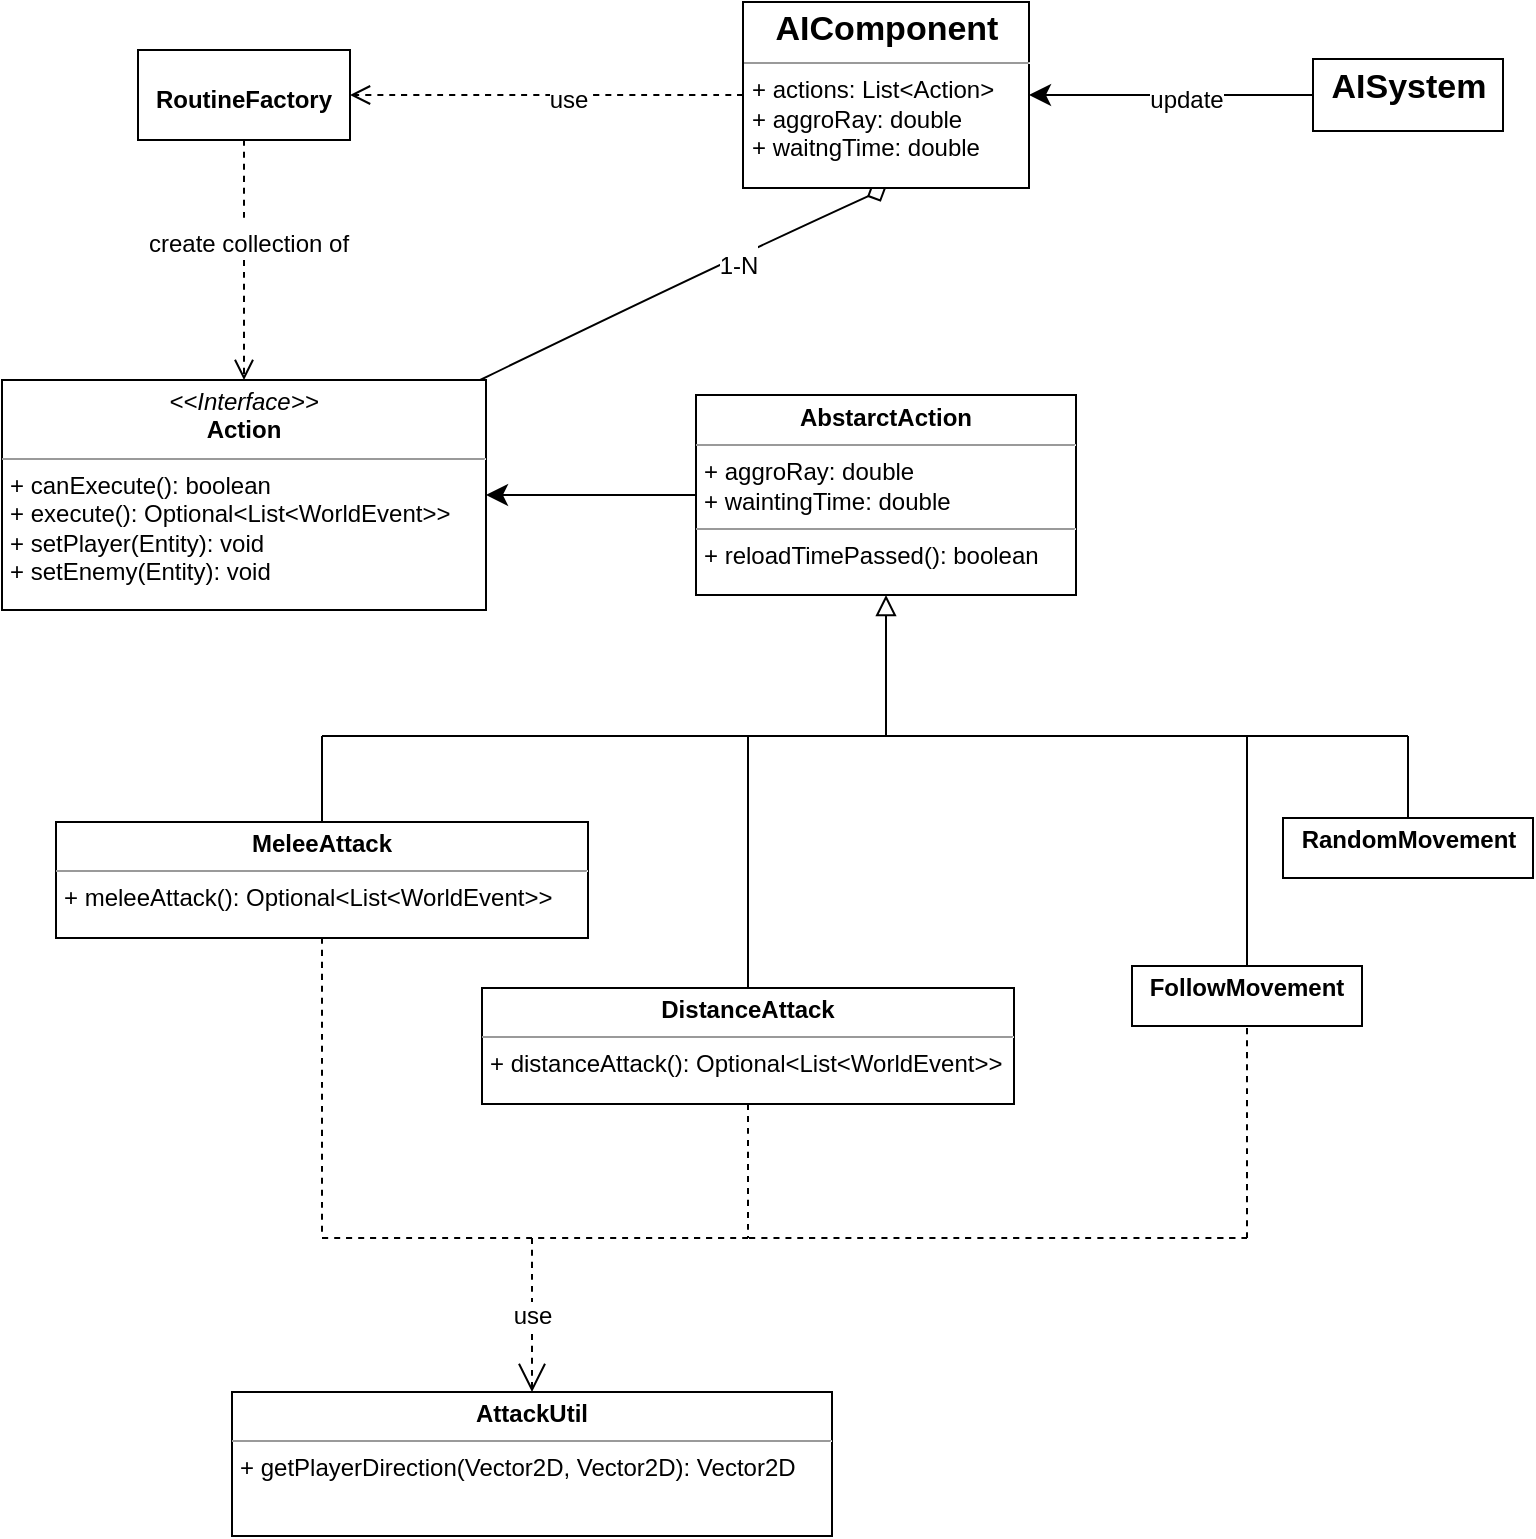 <mxfile version="21.3.7" type="device">
  <diagram name="Pagina-1" id="3BKUAXqAZDLXHMni7vzD">
    <mxGraphModel dx="1826" dy="2058" grid="0" gridSize="10" guides="1" tooltips="1" connect="1" arrows="1" fold="1" page="0" pageScale="1" pageWidth="827" pageHeight="1169" math="0" shadow="0">
      <root>
        <mxCell id="0" />
        <mxCell id="1" parent="0" />
        <mxCell id="NkVyf-gQofDj3GIR85Gt-99" style="edgeStyle=none;curved=1;rounded=0;orthogonalLoop=1;jettySize=auto;html=1;entryX=0.5;entryY=1;entryDx=0;entryDy=0;fontSize=12;startSize=8;endSize=8;endArrow=diamond;endFill=0;" edge="1" parent="1" source="NkVyf-gQofDj3GIR85Gt-13" target="NkVyf-gQofDj3GIR85Gt-92">
          <mxGeometry relative="1" as="geometry">
            <Array as="points">
              <mxPoint x="-93" y="-721" />
            </Array>
          </mxGeometry>
        </mxCell>
        <mxCell id="NkVyf-gQofDj3GIR85Gt-100" value="&lt;font style=&quot;font-size: 12px;&quot;&gt;1-N&lt;/font&gt;" style="edgeLabel;html=1;align=center;verticalAlign=middle;resizable=0;points=[];fontSize=16;" vertex="1" connectable="0" parent="NkVyf-gQofDj3GIR85Gt-99">
          <mxGeometry x="0.259" y="-2" relative="1" as="geometry">
            <mxPoint as="offset" />
          </mxGeometry>
        </mxCell>
        <mxCell id="NkVyf-gQofDj3GIR85Gt-13" value="&lt;p style=&quot;margin:0px;margin-top:4px;text-align:center;&quot;&gt;&lt;i&gt;&amp;lt;&amp;lt;Interface&amp;gt;&amp;gt;&lt;/i&gt;&lt;br&gt;&lt;b&gt;Action&lt;/b&gt;&lt;/p&gt;&lt;hr size=&quot;1&quot;&gt;&lt;p style=&quot;margin:0px;margin-left:4px;&quot;&gt;+ canExecute(): boolean&lt;br&gt;+ execute():&amp;nbsp;Optional&amp;lt;List&amp;lt;WorldEvent&amp;gt;&amp;gt;&lt;br&gt;&lt;/p&gt;&lt;p style=&quot;margin:0px;margin-left:4px;&quot;&gt;+ setPlayer(Entity): void&lt;/p&gt;&lt;p style=&quot;margin:0px;margin-left:4px;&quot;&gt;+ setEnemy(Entity): void&lt;/p&gt;" style="verticalAlign=top;align=left;overflow=fill;fontSize=12;fontFamily=Helvetica;html=1;whiteSpace=wrap;rounded=0;" vertex="1" parent="1">
          <mxGeometry x="-443" y="-667" width="242" height="115" as="geometry" />
        </mxCell>
        <mxCell id="NkVyf-gQofDj3GIR85Gt-19" style="edgeStyle=none;curved=1;rounded=0;orthogonalLoop=1;jettySize=auto;html=1;fontSize=12;startSize=8;endSize=8;entryX=1;entryY=0.5;entryDx=0;entryDy=0;" edge="1" parent="1" source="NkVyf-gQofDj3GIR85Gt-18" target="NkVyf-gQofDj3GIR85Gt-13">
          <mxGeometry relative="1" as="geometry">
            <mxPoint x="-190" y="-607" as="targetPoint" />
          </mxGeometry>
        </mxCell>
        <mxCell id="NkVyf-gQofDj3GIR85Gt-18" value="&lt;p style=&quot;margin:0px;margin-top:4px;text-align:center;&quot;&gt;&lt;b&gt;AbstarctAction&lt;/b&gt;&lt;/p&gt;&lt;hr size=&quot;1&quot;&gt;&lt;p style=&quot;margin:0px;margin-left:4px;&quot;&gt;+ aggroRay: double&lt;br&gt;+ waintingTime: double&lt;br&gt;&lt;/p&gt;&lt;hr size=&quot;1&quot;&gt;&lt;p style=&quot;margin:0px;margin-left:4px;&quot;&gt;+ reloadTimePassed(): boolean&lt;/p&gt;" style="verticalAlign=top;align=left;overflow=fill;fontSize=12;fontFamily=Helvetica;html=1;whiteSpace=wrap;" vertex="1" parent="1">
          <mxGeometry x="-96" y="-659.5" width="190" height="100" as="geometry" />
        </mxCell>
        <mxCell id="NkVyf-gQofDj3GIR85Gt-51" style="edgeStyle=none;curved=1;rounded=0;orthogonalLoop=1;jettySize=auto;html=1;entryX=0.7;entryY=1.05;entryDx=0;entryDy=0;entryPerimeter=0;fontSize=12;startSize=8;endSize=8;endArrow=none;endFill=0;" edge="1" parent="1" source="NkVyf-gQofDj3GIR85Gt-20" target="NkVyf-gQofDj3GIR85Gt-33">
          <mxGeometry relative="1" as="geometry" />
        </mxCell>
        <mxCell id="NkVyf-gQofDj3GIR85Gt-20" value="&lt;p style=&quot;margin:0px;margin-top:4px;text-align:center;&quot;&gt;&lt;b&gt;MeleeAttack&lt;/b&gt;&lt;/p&gt;&lt;hr size=&quot;1&quot;&gt;&lt;p style=&quot;margin:0px;margin-left:4px;&quot;&gt;+ meleeAttack():&amp;nbsp;Optional&amp;lt;List&amp;lt;WorldEvent&amp;gt;&amp;gt;&lt;/p&gt;" style="verticalAlign=top;align=left;overflow=fill;fontSize=12;fontFamily=Helvetica;html=1;whiteSpace=wrap;" vertex="1" parent="1">
          <mxGeometry x="-416" y="-446" width="266" height="58" as="geometry" />
        </mxCell>
        <mxCell id="NkVyf-gQofDj3GIR85Gt-40" style="edgeStyle=none;curved=1;rounded=0;orthogonalLoop=1;jettySize=auto;html=1;entryX=0.65;entryY=0.95;entryDx=0;entryDy=0;entryPerimeter=0;fontSize=12;startSize=8;endSize=8;endArrow=none;endFill=0;" edge="1" parent="1" source="NkVyf-gQofDj3GIR85Gt-21" target="NkVyf-gQofDj3GIR85Gt-37">
          <mxGeometry relative="1" as="geometry" />
        </mxCell>
        <mxCell id="NkVyf-gQofDj3GIR85Gt-21" value="&lt;p style=&quot;margin:0px;margin-top:4px;text-align:center;&quot;&gt;&lt;b&gt;RandomMovement&lt;/b&gt;&lt;/p&gt;" style="verticalAlign=top;align=left;overflow=fill;fontSize=12;fontFamily=Helvetica;html=1;whiteSpace=wrap;" vertex="1" parent="1">
          <mxGeometry x="197.5" y="-448" width="125" height="30" as="geometry" />
        </mxCell>
        <mxCell id="NkVyf-gQofDj3GIR85Gt-50" style="edgeStyle=none;curved=1;rounded=0;orthogonalLoop=1;jettySize=auto;html=1;entryX=0.8;entryY=0.6;entryDx=0;entryDy=0;entryPerimeter=0;fontSize=12;startSize=8;endSize=8;endArrow=none;endFill=0;" edge="1" parent="1" source="NkVyf-gQofDj3GIR85Gt-22" target="NkVyf-gQofDj3GIR85Gt-34">
          <mxGeometry relative="1" as="geometry" />
        </mxCell>
        <mxCell id="NkVyf-gQofDj3GIR85Gt-22" value="&lt;p style=&quot;margin:0px;margin-top:4px;text-align:center;&quot;&gt;&lt;b&gt;DistanceAttack&lt;/b&gt;&lt;/p&gt;&lt;hr size=&quot;1&quot;&gt;&lt;p style=&quot;margin:0px;margin-left:4px;&quot;&gt;+ distanceAttack():&amp;nbsp;Optional&amp;lt;List&amp;lt;WorldEvent&amp;gt;&amp;gt;&lt;/p&gt;" style="verticalAlign=top;align=left;overflow=fill;fontSize=12;fontFamily=Helvetica;html=1;whiteSpace=wrap;" vertex="1" parent="1">
          <mxGeometry x="-203" y="-363" width="266" height="58" as="geometry" />
        </mxCell>
        <mxCell id="NkVyf-gQofDj3GIR85Gt-49" style="edgeStyle=none;curved=1;rounded=0;orthogonalLoop=1;jettySize=auto;html=1;entryX=0.625;entryY=0.95;entryDx=0;entryDy=0;entryPerimeter=0;fontSize=12;startSize=8;endSize=8;endArrow=none;endFill=0;" edge="1" parent="1" source="NkVyf-gQofDj3GIR85Gt-24">
          <mxGeometry relative="1" as="geometry">
            <mxPoint x="179.5" y="-489" as="targetPoint" />
          </mxGeometry>
        </mxCell>
        <mxCell id="NkVyf-gQofDj3GIR85Gt-24" value="&lt;p style=&quot;margin:0px;margin-top:4px;text-align:center;&quot;&gt;&lt;b&gt;FollowMovement&lt;/b&gt;&lt;/p&gt;" style="verticalAlign=top;align=left;overflow=fill;fontSize=12;fontFamily=Helvetica;html=1;whiteSpace=wrap;" vertex="1" parent="1">
          <mxGeometry x="122" y="-374" width="115" height="30" as="geometry" />
        </mxCell>
        <mxCell id="NkVyf-gQofDj3GIR85Gt-52" style="edgeStyle=none;curved=1;rounded=0;orthogonalLoop=1;jettySize=auto;html=1;fontSize=12;startSize=8;endSize=8;endArrow=none;endFill=0;" edge="1" parent="1" source="NkVyf-gQofDj3GIR85Gt-33" target="NkVyf-gQofDj3GIR85Gt-34">
          <mxGeometry relative="1" as="geometry" />
        </mxCell>
        <mxCell id="NkVyf-gQofDj3GIR85Gt-33" value="" style="shape=waypoint;sketch=0;size=6;pointerEvents=1;points=[];fillColor=none;resizable=0;rotatable=0;perimeter=centerPerimeter;snapToPoint=1;fontSize=16;strokeColor=none;" vertex="1" parent="1">
          <mxGeometry x="-293" y="-499" width="20" height="20" as="geometry" />
        </mxCell>
        <mxCell id="NkVyf-gQofDj3GIR85Gt-53" style="edgeStyle=none;curved=1;rounded=0;orthogonalLoop=1;jettySize=auto;html=1;entryX=0.3;entryY=0.5;entryDx=0;entryDy=0;entryPerimeter=0;fontSize=12;startSize=8;endSize=8;endArrow=none;endFill=0;" edge="1" parent="1" source="NkVyf-gQofDj3GIR85Gt-34" target="NkVyf-gQofDj3GIR85Gt-43">
          <mxGeometry relative="1" as="geometry" />
        </mxCell>
        <mxCell id="NkVyf-gQofDj3GIR85Gt-34" value="" style="shape=waypoint;sketch=0;size=6;pointerEvents=1;points=[];fillColor=none;resizable=0;rotatable=0;perimeter=centerPerimeter;snapToPoint=1;fontSize=16;strokeColor=none;" vertex="1" parent="1">
          <mxGeometry x="-80" y="-499" width="20" height="20" as="geometry" />
        </mxCell>
        <mxCell id="NkVyf-gQofDj3GIR85Gt-59" style="edgeStyle=none;curved=1;rounded=0;orthogonalLoop=1;jettySize=auto;html=1;fontSize=12;startSize=8;endSize=8;endArrow=none;endFill=0;" edge="1" parent="1" source="NkVyf-gQofDj3GIR85Gt-35" target="NkVyf-gQofDj3GIR85Gt-37">
          <mxGeometry relative="1" as="geometry" />
        </mxCell>
        <mxCell id="NkVyf-gQofDj3GIR85Gt-35" value="" style="shape=waypoint;sketch=0;size=6;pointerEvents=1;points=[];fillColor=none;resizable=0;rotatable=0;perimeter=centerPerimeter;snapToPoint=1;fontSize=16;strokeColor=none;" vertex="1" parent="1">
          <mxGeometry x="169.5" y="-499" width="20" height="20" as="geometry" />
        </mxCell>
        <mxCell id="NkVyf-gQofDj3GIR85Gt-37" value="" style="shape=waypoint;sketch=0;size=6;pointerEvents=1;points=[];fillColor=none;resizable=0;rotatable=0;perimeter=centerPerimeter;snapToPoint=1;fontSize=16;strokeColor=none;" vertex="1" parent="1">
          <mxGeometry x="250" y="-499" width="20" height="20" as="geometry" />
        </mxCell>
        <mxCell id="NkVyf-gQofDj3GIR85Gt-55" style="edgeStyle=none;curved=1;rounded=0;orthogonalLoop=1;jettySize=auto;html=1;fontSize=12;startSize=8;endSize=8;entryX=0.5;entryY=1;entryDx=0;entryDy=0;endArrow=block;endFill=0;" edge="1" parent="1" source="NkVyf-gQofDj3GIR85Gt-43" target="NkVyf-gQofDj3GIR85Gt-18">
          <mxGeometry relative="1" as="geometry">
            <mxPoint x="17" y="-547" as="targetPoint" />
          </mxGeometry>
        </mxCell>
        <mxCell id="NkVyf-gQofDj3GIR85Gt-43" value="" style="shape=waypoint;sketch=0;size=6;pointerEvents=1;points=[];fillColor=none;resizable=0;rotatable=0;perimeter=centerPerimeter;snapToPoint=1;fontSize=16;strokeColor=none;" vertex="1" parent="1">
          <mxGeometry x="-11" y="-499" width="20" height="20" as="geometry" />
        </mxCell>
        <mxCell id="NkVyf-gQofDj3GIR85Gt-46" style="edgeStyle=none;curved=1;rounded=0;orthogonalLoop=1;jettySize=auto;html=1;fontSize=12;startSize=8;endSize=8;endArrow=none;endFill=0;" edge="1" parent="1" target="NkVyf-gQofDj3GIR85Gt-43">
          <mxGeometry relative="1" as="geometry">
            <mxPoint x="180" y="-489" as="sourcePoint" />
            <mxPoint x="75" y="-475" as="targetPoint" />
          </mxGeometry>
        </mxCell>
        <mxCell id="NkVyf-gQofDj3GIR85Gt-67" value="&lt;p style=&quot;margin:0px;margin-top:4px;text-align:center;&quot;&gt;&lt;b&gt;AttackUtil&lt;/b&gt;&lt;/p&gt;&lt;hr size=&quot;1&quot;&gt;&lt;p style=&quot;margin:0px;margin-left:4px;&quot;&gt;+ getPlayerDirection(Vector2D, Vector2D):&amp;nbsp;Vector2D&lt;/p&gt;&lt;p style=&quot;margin:0px;margin-left:4px;&quot;&gt;&lt;br&gt;&lt;/p&gt;" style="verticalAlign=top;align=left;overflow=fill;fontSize=12;fontFamily=Helvetica;html=1;whiteSpace=wrap;" vertex="1" parent="1">
          <mxGeometry x="-328" y="-161" width="300" height="72" as="geometry" />
        </mxCell>
        <mxCell id="NkVyf-gQofDj3GIR85Gt-73" value="use" style="endArrow=open;endSize=12;dashed=1;html=1;rounded=0;fontSize=12;curved=1;entryX=0.5;entryY=0;entryDx=0;entryDy=0;exitX=0.5;exitY=0.75;exitDx=0;exitDy=0;exitPerimeter=0;" edge="1" parent="1" source="NkVyf-gQofDj3GIR85Gt-74" target="NkVyf-gQofDj3GIR85Gt-67">
          <mxGeometry width="160" relative="1" as="geometry">
            <mxPoint x="-127" y="-214" as="sourcePoint" />
            <mxPoint x="-141" y="-207" as="targetPoint" />
          </mxGeometry>
        </mxCell>
        <mxCell id="NkVyf-gQofDj3GIR85Gt-74" value="" style="shape=waypoint;sketch=0;size=6;pointerEvents=1;points=[];fillColor=none;resizable=0;rotatable=0;perimeter=centerPerimeter;snapToPoint=1;fontSize=16;strokeColor=none;" vertex="1" parent="1">
          <mxGeometry x="-188" y="-248" width="20" height="20" as="geometry" />
        </mxCell>
        <mxCell id="NkVyf-gQofDj3GIR85Gt-76" value="" style="shape=waypoint;sketch=0;size=6;pointerEvents=1;points=[];fillColor=none;resizable=0;rotatable=0;perimeter=centerPerimeter;snapToPoint=1;fontSize=16;strokeColor=none;" vertex="1" parent="1">
          <mxGeometry x="-293" y="-248" width="20" height="20" as="geometry" />
        </mxCell>
        <mxCell id="NkVyf-gQofDj3GIR85Gt-77" value="" style="shape=waypoint;sketch=0;size=6;pointerEvents=1;points=[];fillColor=none;resizable=0;rotatable=0;perimeter=centerPerimeter;snapToPoint=1;fontSize=16;strokeColor=none;" vertex="1" parent="1">
          <mxGeometry x="-80" y="-248" width="20" height="20" as="geometry" />
        </mxCell>
        <mxCell id="NkVyf-gQofDj3GIR85Gt-78" value="" style="shape=waypoint;sketch=0;size=6;pointerEvents=1;points=[];fillColor=none;resizable=0;rotatable=0;perimeter=centerPerimeter;snapToPoint=1;fontSize=16;strokeColor=none;" vertex="1" parent="1">
          <mxGeometry x="169.5" y="-248" width="20" height="20" as="geometry" />
        </mxCell>
        <mxCell id="NkVyf-gQofDj3GIR85Gt-79" value="" style="endArrow=none;dashed=1;html=1;rounded=0;fontSize=12;startSize=8;endSize=8;curved=1;entryX=0.5;entryY=1;entryDx=0;entryDy=0;exitX=0.275;exitY=0.4;exitDx=0;exitDy=0;exitPerimeter=0;" edge="1" parent="1" source="NkVyf-gQofDj3GIR85Gt-78" target="NkVyf-gQofDj3GIR85Gt-24">
          <mxGeometry width="50" height="50" relative="1" as="geometry">
            <mxPoint x="88" y="-250" as="sourcePoint" />
            <mxPoint x="138" y="-300" as="targetPoint" />
          </mxGeometry>
        </mxCell>
        <mxCell id="NkVyf-gQofDj3GIR85Gt-80" value="" style="endArrow=none;dashed=1;html=1;rounded=0;fontSize=12;startSize=8;endSize=8;curved=1;entryX=0.7;entryY=0.55;entryDx=0;entryDy=0;exitX=0.375;exitY=0.75;exitDx=0;exitDy=0;exitPerimeter=0;entryPerimeter=0;" edge="1" parent="1" source="NkVyf-gQofDj3GIR85Gt-78" target="NkVyf-gQofDj3GIR85Gt-77">
          <mxGeometry width="50" height="50" relative="1" as="geometry">
            <mxPoint x="190" y="-228" as="sourcePoint" />
            <mxPoint x="190" y="-334" as="targetPoint" />
          </mxGeometry>
        </mxCell>
        <mxCell id="NkVyf-gQofDj3GIR85Gt-81" value="" style="endArrow=none;dashed=1;html=1;rounded=0;fontSize=12;startSize=8;endSize=8;curved=1;exitX=0.05;exitY=0.85;exitDx=0;exitDy=0;exitPerimeter=0;" edge="1" parent="1" source="NkVyf-gQofDj3GIR85Gt-77" target="NkVyf-gQofDj3GIR85Gt-74">
          <mxGeometry width="50" height="50" relative="1" as="geometry">
            <mxPoint x="65" y="-228" as="sourcePoint" />
            <mxPoint x="-185" y="-228" as="targetPoint" />
          </mxGeometry>
        </mxCell>
        <mxCell id="NkVyf-gQofDj3GIR85Gt-82" value="" style="endArrow=none;dashed=1;html=1;rounded=0;fontSize=12;startSize=8;endSize=8;curved=1;exitX=0.8;exitY=0.9;exitDx=0;exitDy=0;exitPerimeter=0;entryX=0.7;entryY=0.7;entryDx=0;entryDy=0;entryPerimeter=0;" edge="1" parent="1" source="NkVyf-gQofDj3GIR85Gt-74" target="NkVyf-gQofDj3GIR85Gt-76">
          <mxGeometry width="50" height="50" relative="1" as="geometry">
            <mxPoint x="-60" y="-228" as="sourcePoint" />
            <mxPoint x="-168" y="-228" as="targetPoint" />
          </mxGeometry>
        </mxCell>
        <mxCell id="NkVyf-gQofDj3GIR85Gt-83" value="" style="endArrow=none;dashed=1;html=1;rounded=0;fontSize=12;startSize=8;endSize=8;curved=1;exitX=0.5;exitY=1;exitDx=0;exitDy=0;entryX=0.75;entryY=0.55;entryDx=0;entryDy=0;entryPerimeter=0;" edge="1" parent="1" source="NkVyf-gQofDj3GIR85Gt-20" target="NkVyf-gQofDj3GIR85Gt-76">
          <mxGeometry width="50" height="50" relative="1" as="geometry">
            <mxPoint x="-168" y="-228" as="sourcePoint" />
            <mxPoint x="-280" y="-237" as="targetPoint" />
          </mxGeometry>
        </mxCell>
        <mxCell id="NkVyf-gQofDj3GIR85Gt-85" value="" style="endArrow=none;dashed=1;html=1;rounded=0;fontSize=12;startSize=8;endSize=8;curved=1;exitX=0.5;exitY=1;exitDx=0;exitDy=0;entryX=1;entryY=0.05;entryDx=0;entryDy=0;entryPerimeter=0;" edge="1" parent="1" source="NkVyf-gQofDj3GIR85Gt-22" target="NkVyf-gQofDj3GIR85Gt-77">
          <mxGeometry width="50" height="50" relative="1" as="geometry">
            <mxPoint x="-113" y="-414" as="sourcePoint" />
            <mxPoint x="-63" y="-464" as="targetPoint" />
          </mxGeometry>
        </mxCell>
        <mxCell id="NkVyf-gQofDj3GIR85Gt-87" style="edgeStyle=none;curved=1;rounded=0;orthogonalLoop=1;jettySize=auto;html=1;entryX=0.5;entryY=0;entryDx=0;entryDy=0;fontSize=12;startSize=8;endSize=8;dashed=1;endArrow=open;endFill=0;" edge="1" parent="1" source="NkVyf-gQofDj3GIR85Gt-86" target="NkVyf-gQofDj3GIR85Gt-13">
          <mxGeometry relative="1" as="geometry">
            <Array as="points">
              <mxPoint x="-322" y="-748" />
            </Array>
          </mxGeometry>
        </mxCell>
        <mxCell id="NkVyf-gQofDj3GIR85Gt-88" value="&lt;font style=&quot;font-size: 12px;&quot;&gt;create collection of&lt;/font&gt;" style="edgeLabel;html=1;align=center;verticalAlign=middle;resizable=0;points=[];fontSize=16;" vertex="1" connectable="0" parent="NkVyf-gQofDj3GIR85Gt-87">
          <mxGeometry x="-0.178" y="2" relative="1" as="geometry">
            <mxPoint as="offset" />
          </mxGeometry>
        </mxCell>
        <mxCell id="NkVyf-gQofDj3GIR85Gt-86" value="&lt;p style=&quot;margin:0px;margin-top:4px;text-align:center;&quot;&gt;&lt;br&gt;&lt;b&gt;RoutineFactory&lt;/b&gt;&lt;/p&gt;" style="verticalAlign=top;align=left;overflow=fill;fontSize=12;fontFamily=Helvetica;html=1;whiteSpace=wrap;" vertex="1" parent="1">
          <mxGeometry x="-375" y="-832" width="106" height="45" as="geometry" />
        </mxCell>
        <mxCell id="NkVyf-gQofDj3GIR85Gt-94" style="edgeStyle=none;curved=1;rounded=0;orthogonalLoop=1;jettySize=auto;html=1;entryX=1;entryY=0.5;entryDx=0;entryDy=0;fontSize=12;startSize=8;endSize=8;dashed=1;endArrow=open;endFill=0;" edge="1" parent="1" source="NkVyf-gQofDj3GIR85Gt-92" target="NkVyf-gQofDj3GIR85Gt-86">
          <mxGeometry relative="1" as="geometry" />
        </mxCell>
        <mxCell id="NkVyf-gQofDj3GIR85Gt-97" value="&lt;font style=&quot;font-size: 12px;&quot;&gt;use&lt;/font&gt;" style="edgeLabel;html=1;align=center;verticalAlign=middle;resizable=0;points=[];fontSize=16;" vertex="1" connectable="0" parent="NkVyf-gQofDj3GIR85Gt-94">
          <mxGeometry x="-0.099" relative="1" as="geometry">
            <mxPoint x="1" as="offset" />
          </mxGeometry>
        </mxCell>
        <mxCell id="NkVyf-gQofDj3GIR85Gt-92" value="&lt;p style=&quot;margin:0px;margin-top:4px;text-align:center;&quot;&gt;&lt;b&gt;&lt;font style=&quot;font-size: 17px;&quot;&gt;AIComponent&lt;/font&gt;&lt;/b&gt;&lt;/p&gt;&lt;hr size=&quot;1&quot;&gt;&lt;p style=&quot;margin:0px;margin-left:4px;&quot;&gt;+ actions&lt;span style=&quot;background-color: initial;&quot;&gt;: List&amp;lt;Action&amp;gt;&lt;/span&gt;&lt;/p&gt;&lt;p style=&quot;margin:0px;margin-left:4px;&quot;&gt;&lt;span style=&quot;background-color: initial;&quot;&gt;+ aggroRay: double&lt;/span&gt;&lt;/p&gt;&lt;p style=&quot;margin:0px;margin-left:4px;&quot;&gt;&lt;span style=&quot;background-color: initial;&quot;&gt;+ waitngTime: double&lt;/span&gt;&lt;/p&gt;" style="verticalAlign=top;align=left;overflow=fill;fontSize=12;fontFamily=Helvetica;html=1;whiteSpace=wrap;" vertex="1" parent="1">
          <mxGeometry x="-72.5" y="-856" width="143" height="93" as="geometry" />
        </mxCell>
        <mxCell id="NkVyf-gQofDj3GIR85Gt-95" style="edgeStyle=none;curved=1;rounded=0;orthogonalLoop=1;jettySize=auto;html=1;entryX=1;entryY=0.5;entryDx=0;entryDy=0;fontSize=12;startSize=8;endSize=8;" edge="1" parent="1" source="NkVyf-gQofDj3GIR85Gt-93" target="NkVyf-gQofDj3GIR85Gt-92">
          <mxGeometry relative="1" as="geometry">
            <Array as="points" />
          </mxGeometry>
        </mxCell>
        <mxCell id="NkVyf-gQofDj3GIR85Gt-98" value="&lt;font style=&quot;font-size: 12px;&quot;&gt;update&lt;/font&gt;" style="edgeLabel;html=1;align=center;verticalAlign=middle;resizable=0;points=[];fontSize=16;" vertex="1" connectable="0" parent="NkVyf-gQofDj3GIR85Gt-95">
          <mxGeometry x="-0.387" y="2" relative="1" as="geometry">
            <mxPoint x="-20" y="-2" as="offset" />
          </mxGeometry>
        </mxCell>
        <mxCell id="NkVyf-gQofDj3GIR85Gt-93" value="&lt;p style=&quot;margin:0px;margin-top:4px;text-align:center;&quot;&gt;&lt;b&gt;&lt;font style=&quot;font-size: 17px;&quot;&gt;AISystem&lt;/font&gt;&lt;/b&gt;&lt;/p&gt;" style="verticalAlign=top;align=left;overflow=fill;fontSize=12;fontFamily=Helvetica;html=1;whiteSpace=wrap;" vertex="1" parent="1">
          <mxGeometry x="212.5" y="-827.5" width="95" height="36" as="geometry" />
        </mxCell>
      </root>
    </mxGraphModel>
  </diagram>
</mxfile>
